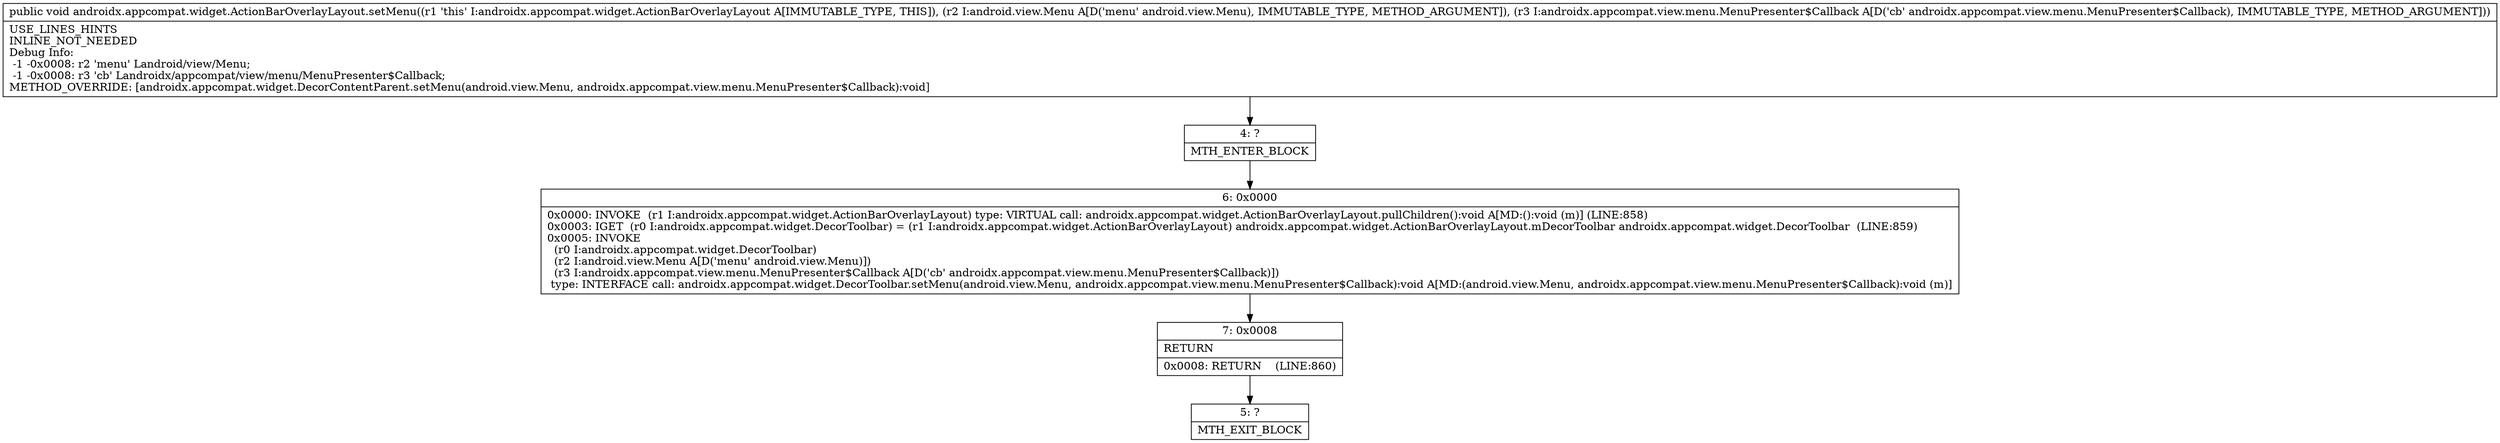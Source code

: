 digraph "CFG forandroidx.appcompat.widget.ActionBarOverlayLayout.setMenu(Landroid\/view\/Menu;Landroidx\/appcompat\/view\/menu\/MenuPresenter$Callback;)V" {
Node_4 [shape=record,label="{4\:\ ?|MTH_ENTER_BLOCK\l}"];
Node_6 [shape=record,label="{6\:\ 0x0000|0x0000: INVOKE  (r1 I:androidx.appcompat.widget.ActionBarOverlayLayout) type: VIRTUAL call: androidx.appcompat.widget.ActionBarOverlayLayout.pullChildren():void A[MD:():void (m)] (LINE:858)\l0x0003: IGET  (r0 I:androidx.appcompat.widget.DecorToolbar) = (r1 I:androidx.appcompat.widget.ActionBarOverlayLayout) androidx.appcompat.widget.ActionBarOverlayLayout.mDecorToolbar androidx.appcompat.widget.DecorToolbar  (LINE:859)\l0x0005: INVOKE  \l  (r0 I:androidx.appcompat.widget.DecorToolbar)\l  (r2 I:android.view.Menu A[D('menu' android.view.Menu)])\l  (r3 I:androidx.appcompat.view.menu.MenuPresenter$Callback A[D('cb' androidx.appcompat.view.menu.MenuPresenter$Callback)])\l type: INTERFACE call: androidx.appcompat.widget.DecorToolbar.setMenu(android.view.Menu, androidx.appcompat.view.menu.MenuPresenter$Callback):void A[MD:(android.view.Menu, androidx.appcompat.view.menu.MenuPresenter$Callback):void (m)]\l}"];
Node_7 [shape=record,label="{7\:\ 0x0008|RETURN\l|0x0008: RETURN    (LINE:860)\l}"];
Node_5 [shape=record,label="{5\:\ ?|MTH_EXIT_BLOCK\l}"];
MethodNode[shape=record,label="{public void androidx.appcompat.widget.ActionBarOverlayLayout.setMenu((r1 'this' I:androidx.appcompat.widget.ActionBarOverlayLayout A[IMMUTABLE_TYPE, THIS]), (r2 I:android.view.Menu A[D('menu' android.view.Menu), IMMUTABLE_TYPE, METHOD_ARGUMENT]), (r3 I:androidx.appcompat.view.menu.MenuPresenter$Callback A[D('cb' androidx.appcompat.view.menu.MenuPresenter$Callback), IMMUTABLE_TYPE, METHOD_ARGUMENT]))  | USE_LINES_HINTS\lINLINE_NOT_NEEDED\lDebug Info:\l  \-1 \-0x0008: r2 'menu' Landroid\/view\/Menu;\l  \-1 \-0x0008: r3 'cb' Landroidx\/appcompat\/view\/menu\/MenuPresenter$Callback;\lMETHOD_OVERRIDE: [androidx.appcompat.widget.DecorContentParent.setMenu(android.view.Menu, androidx.appcompat.view.menu.MenuPresenter$Callback):void]\l}"];
MethodNode -> Node_4;Node_4 -> Node_6;
Node_6 -> Node_7;
Node_7 -> Node_5;
}

